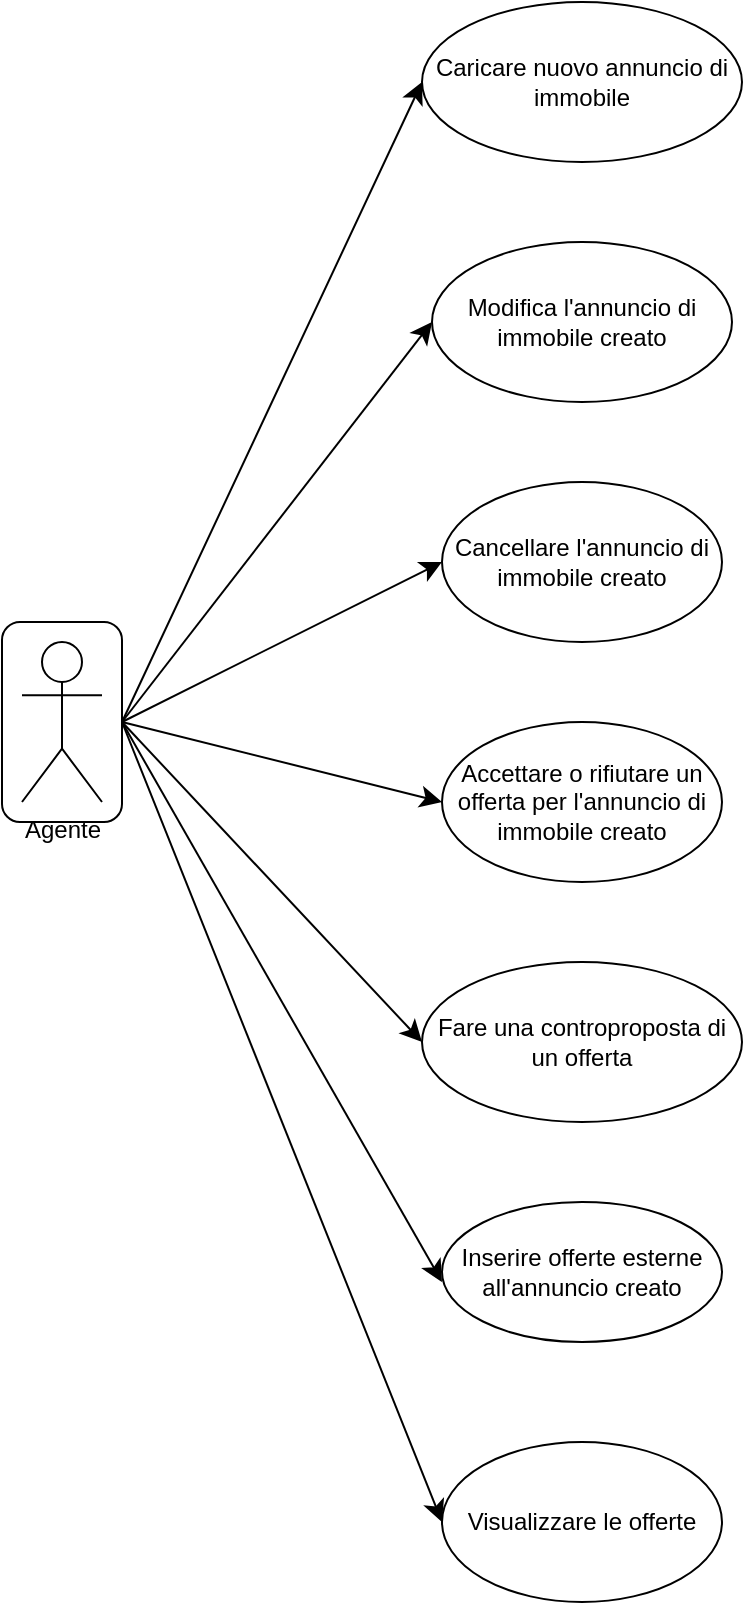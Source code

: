 <mxfile version="26.0.6">
  <diagram name="Pagina-1" id="RFZiibmnyebzwWx95ZG2">
    <mxGraphModel dx="890" dy="1028" grid="1" gridSize="10" guides="1" tooltips="1" connect="1" arrows="1" fold="1" page="1" pageScale="1" pageWidth="827" pageHeight="1169" math="0" shadow="0">
      <root>
        <mxCell id="0" />
        <mxCell id="1" parent="0" />
        <mxCell id="owARZ6gaNnKl0g-R_2Ok-2" value="Caricare nuovo annuncio di immobile" style="ellipse;whiteSpace=wrap;html=1;" parent="1" vertex="1">
          <mxGeometry x="360" y="80" width="160" height="80" as="geometry" />
        </mxCell>
        <mxCell id="owARZ6gaNnKl0g-R_2Ok-5" value="Modifica l&#39;annuncio di immobile creato" style="ellipse;whiteSpace=wrap;html=1;" parent="1" vertex="1">
          <mxGeometry x="365" y="200" width="150" height="80" as="geometry" />
        </mxCell>
        <mxCell id="owARZ6gaNnKl0g-R_2Ok-6" value="Cancellare l&#39;annuncio di immobile creato" style="ellipse;whiteSpace=wrap;html=1;" parent="1" vertex="1">
          <mxGeometry x="370" y="320" width="140" height="80" as="geometry" />
        </mxCell>
        <mxCell id="owARZ6gaNnKl0g-R_2Ok-7" value="Accettare o rifiutare un offerta per l&#39;annuncio di immobile creato" style="ellipse;whiteSpace=wrap;html=1;" parent="1" vertex="1">
          <mxGeometry x="370" y="440" width="140" height="80" as="geometry" />
        </mxCell>
        <mxCell id="owARZ6gaNnKl0g-R_2Ok-8" value="Fare una controproposta di un offerta" style="ellipse;whiteSpace=wrap;html=1;" parent="1" vertex="1">
          <mxGeometry x="360" y="560" width="160" height="80" as="geometry" />
        </mxCell>
        <mxCell id="owARZ6gaNnKl0g-R_2Ok-9" value="Inserire offerte esterne all&#39;annuncio creato" style="ellipse;whiteSpace=wrap;html=1;" parent="1" vertex="1">
          <mxGeometry x="370" y="680" width="140" height="70" as="geometry" />
        </mxCell>
        <mxCell id="owARZ6gaNnKl0g-R_2Ok-10" value="Visualizzare le offerte" style="ellipse;whiteSpace=wrap;html=1;" parent="1" vertex="1">
          <mxGeometry x="370" y="800" width="140" height="80" as="geometry" />
        </mxCell>
        <mxCell id="yKwraj5KfyVElRhRBwT7-2" style="edgeStyle=none;curved=1;rounded=0;orthogonalLoop=1;jettySize=auto;html=1;exitX=1;exitY=0.5;exitDx=0;exitDy=0;entryX=0;entryY=0.5;entryDx=0;entryDy=0;fontSize=12;startSize=8;endSize=8;" edge="1" parent="1" source="yKwraj5KfyVElRhRBwT7-1" target="owARZ6gaNnKl0g-R_2Ok-2">
          <mxGeometry relative="1" as="geometry" />
        </mxCell>
        <mxCell id="yKwraj5KfyVElRhRBwT7-3" style="edgeStyle=none;curved=1;rounded=0;orthogonalLoop=1;jettySize=auto;html=1;exitX=1;exitY=0.5;exitDx=0;exitDy=0;entryX=0;entryY=0.5;entryDx=0;entryDy=0;fontSize=12;startSize=8;endSize=8;" edge="1" parent="1" source="yKwraj5KfyVElRhRBwT7-1" target="owARZ6gaNnKl0g-R_2Ok-5">
          <mxGeometry relative="1" as="geometry" />
        </mxCell>
        <mxCell id="yKwraj5KfyVElRhRBwT7-1" value="" style="rounded=1;whiteSpace=wrap;html=1;" vertex="1" parent="1">
          <mxGeometry x="150" y="390" width="60" height="100" as="geometry" />
        </mxCell>
        <mxCell id="owARZ6gaNnKl0g-R_2Ok-1" value="Agente" style="shape=umlActor;verticalLabelPosition=bottom;verticalAlign=top;html=1;outlineConnect=0;" parent="1" vertex="1">
          <mxGeometry x="160" y="400" width="40" height="80" as="geometry" />
        </mxCell>
        <mxCell id="yKwraj5KfyVElRhRBwT7-4" style="edgeStyle=none;curved=1;rounded=0;orthogonalLoop=1;jettySize=auto;html=1;entryX=0;entryY=0.5;entryDx=0;entryDy=0;fontSize=12;startSize=8;endSize=8;" edge="1" parent="1" target="owARZ6gaNnKl0g-R_2Ok-6">
          <mxGeometry relative="1" as="geometry">
            <mxPoint x="210" y="440" as="sourcePoint" />
            <mxPoint x="354" y="245" as="targetPoint" />
          </mxGeometry>
        </mxCell>
        <mxCell id="yKwraj5KfyVElRhRBwT7-5" style="edgeStyle=none;curved=1;rounded=0;orthogonalLoop=1;jettySize=auto;html=1;entryX=0;entryY=0.5;entryDx=0;entryDy=0;fontSize=12;startSize=8;endSize=8;" edge="1" parent="1" target="owARZ6gaNnKl0g-R_2Ok-7">
          <mxGeometry relative="1" as="geometry">
            <mxPoint x="210" y="440" as="sourcePoint" />
            <mxPoint x="364" y="255" as="targetPoint" />
          </mxGeometry>
        </mxCell>
        <mxCell id="yKwraj5KfyVElRhRBwT7-6" style="edgeStyle=none;curved=1;rounded=0;orthogonalLoop=1;jettySize=auto;html=1;entryX=0;entryY=0.5;entryDx=0;entryDy=0;fontSize=12;startSize=8;endSize=8;exitX=1;exitY=0.5;exitDx=0;exitDy=0;" edge="1" parent="1" source="yKwraj5KfyVElRhRBwT7-1" target="owARZ6gaNnKl0g-R_2Ok-8">
          <mxGeometry relative="1" as="geometry">
            <mxPoint x="220" y="450" as="sourcePoint" />
            <mxPoint x="360" y="485" as="targetPoint" />
          </mxGeometry>
        </mxCell>
        <mxCell id="yKwraj5KfyVElRhRBwT7-7" style="edgeStyle=none;curved=1;rounded=0;orthogonalLoop=1;jettySize=auto;html=1;fontSize=12;startSize=8;endSize=8;exitX=1;exitY=0.5;exitDx=0;exitDy=0;" edge="1" parent="1" source="yKwraj5KfyVElRhRBwT7-1">
          <mxGeometry relative="1" as="geometry">
            <mxPoint x="220" y="560" as="sourcePoint" />
            <mxPoint x="370" y="720" as="targetPoint" />
          </mxGeometry>
        </mxCell>
        <mxCell id="yKwraj5KfyVElRhRBwT7-8" style="edgeStyle=none;curved=1;rounded=0;orthogonalLoop=1;jettySize=auto;html=1;entryX=0;entryY=0.5;entryDx=0;entryDy=0;fontSize=12;startSize=8;endSize=8;" edge="1" parent="1" target="owARZ6gaNnKl0g-R_2Ok-10">
          <mxGeometry relative="1" as="geometry">
            <mxPoint x="210" y="440" as="sourcePoint" />
            <mxPoint x="310" y="860" as="targetPoint" />
          </mxGeometry>
        </mxCell>
      </root>
    </mxGraphModel>
  </diagram>
</mxfile>

